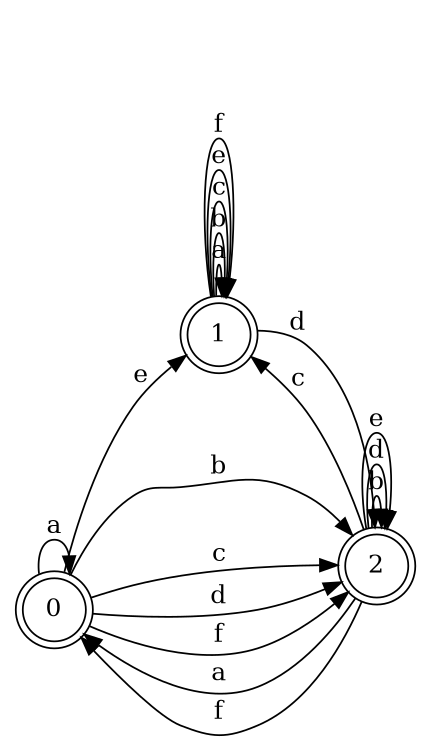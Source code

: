 digraph n3_1 {
__start0 [label="" shape="none"];

rankdir=LR;
size="8,5";

s0 [style="rounded,filled", color="black", fillcolor="white" shape="doublecircle", label="0"];
s1 [style="rounded,filled", color="black", fillcolor="white" shape="doublecircle", label="1"];
s2 [style="rounded,filled", color="black", fillcolor="white" shape="doublecircle", label="2"];
s0 -> s0 [label="a"];
s0 -> s2 [label="b"];
s0 -> s2 [label="c"];
s0 -> s2 [label="d"];
s0 -> s1 [label="e"];
s0 -> s2 [label="f"];
s1 -> s1 [label="a"];
s1 -> s1 [label="b"];
s1 -> s1 [label="c"];
s1 -> s2 [label="d"];
s1 -> s1 [label="e"];
s1 -> s1 [label="f"];
s2 -> s0 [label="a"];
s2 -> s2 [label="b"];
s2 -> s1 [label="c"];
s2 -> s2 [label="d"];
s2 -> s2 [label="e"];
s2 -> s0 [label="f"];

}